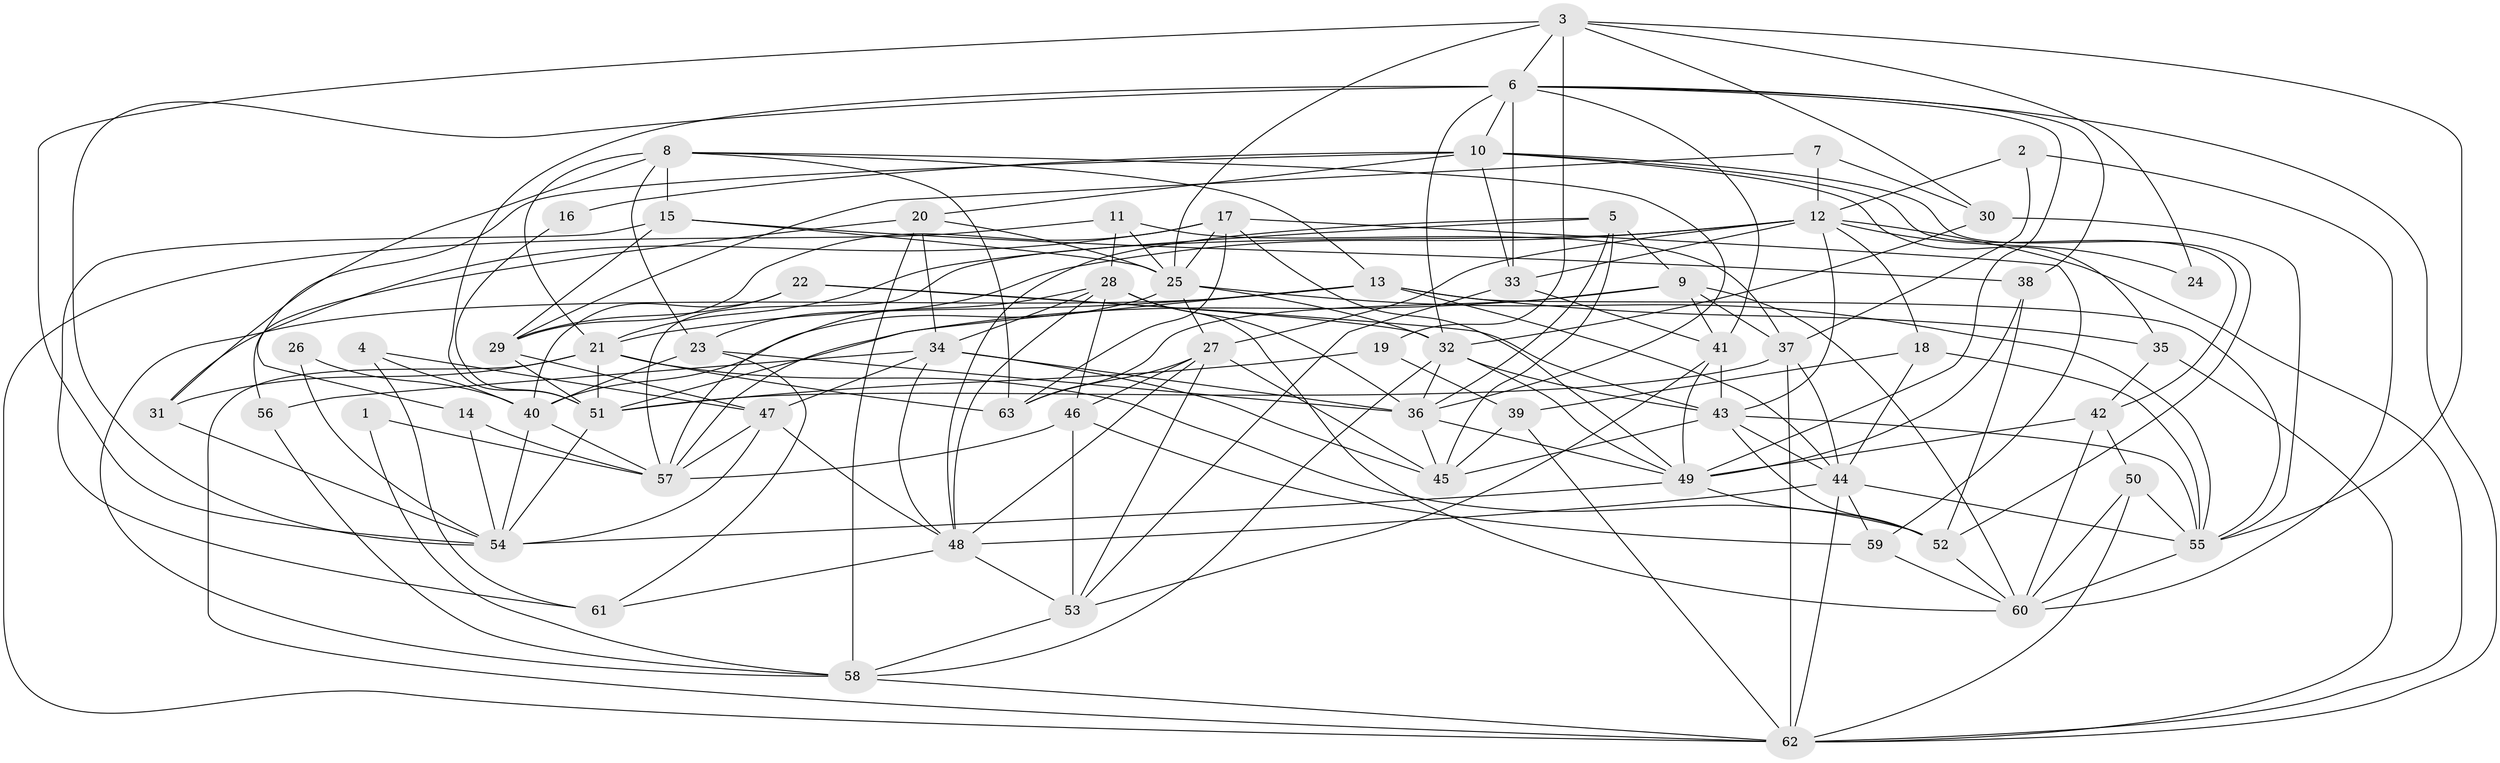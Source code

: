 // original degree distribution, {3: 0.2698412698412698, 5: 0.24603174603174602, 2: 0.14285714285714285, 4: 0.21428571428571427, 6: 0.07936507936507936, 7: 0.03968253968253968, 8: 0.007936507936507936}
// Generated by graph-tools (version 1.1) at 2025/26/03/09/25 03:26:13]
// undirected, 63 vertices, 183 edges
graph export_dot {
graph [start="1"]
  node [color=gray90,style=filled];
  1;
  2;
  3;
  4;
  5;
  6;
  7;
  8;
  9;
  10;
  11;
  12;
  13;
  14;
  15;
  16;
  17;
  18;
  19;
  20;
  21;
  22;
  23;
  24;
  25;
  26;
  27;
  28;
  29;
  30;
  31;
  32;
  33;
  34;
  35;
  36;
  37;
  38;
  39;
  40;
  41;
  42;
  43;
  44;
  45;
  46;
  47;
  48;
  49;
  50;
  51;
  52;
  53;
  54;
  55;
  56;
  57;
  58;
  59;
  60;
  61;
  62;
  63;
  1 -- 57 [weight=1.0];
  1 -- 58 [weight=1.0];
  2 -- 12 [weight=1.0];
  2 -- 37 [weight=1.0];
  2 -- 60 [weight=1.0];
  3 -- 6 [weight=1.0];
  3 -- 19 [weight=1.0];
  3 -- 24 [weight=1.0];
  3 -- 25 [weight=1.0];
  3 -- 30 [weight=1.0];
  3 -- 54 [weight=1.0];
  3 -- 55 [weight=1.0];
  4 -- 40 [weight=1.0];
  4 -- 47 [weight=1.0];
  4 -- 61 [weight=1.0];
  5 -- 9 [weight=1.0];
  5 -- 21 [weight=1.0];
  5 -- 36 [weight=1.0];
  5 -- 45 [weight=1.0];
  5 -- 48 [weight=1.0];
  6 -- 10 [weight=1.0];
  6 -- 32 [weight=1.0];
  6 -- 33 [weight=1.0];
  6 -- 38 [weight=1.0];
  6 -- 41 [weight=1.0];
  6 -- 49 [weight=1.0];
  6 -- 51 [weight=1.0];
  6 -- 54 [weight=1.0];
  6 -- 62 [weight=1.0];
  7 -- 12 [weight=1.0];
  7 -- 29 [weight=1.0];
  7 -- 30 [weight=1.0];
  8 -- 13 [weight=1.0];
  8 -- 15 [weight=1.0];
  8 -- 21 [weight=1.0];
  8 -- 23 [weight=1.0];
  8 -- 31 [weight=1.0];
  8 -- 36 [weight=1.0];
  8 -- 63 [weight=1.0];
  9 -- 37 [weight=1.0];
  9 -- 41 [weight=1.0];
  9 -- 51 [weight=1.0];
  9 -- 60 [weight=1.0];
  9 -- 63 [weight=1.0];
  10 -- 14 [weight=1.0];
  10 -- 16 [weight=1.0];
  10 -- 20 [weight=1.0];
  10 -- 33 [weight=1.0];
  10 -- 35 [weight=1.0];
  10 -- 42 [weight=1.0];
  10 -- 52 [weight=1.0];
  11 -- 25 [weight=1.0];
  11 -- 28 [weight=1.0];
  11 -- 37 [weight=1.0];
  11 -- 62 [weight=1.0];
  12 -- 18 [weight=1.0];
  12 -- 23 [weight=1.0];
  12 -- 24 [weight=1.0];
  12 -- 27 [weight=1.0];
  12 -- 33 [weight=1.0];
  12 -- 43 [weight=1.0];
  12 -- 57 [weight=1.0];
  12 -- 62 [weight=1.0];
  13 -- 21 [weight=1.0];
  13 -- 35 [weight=1.0];
  13 -- 44 [weight=1.0];
  13 -- 55 [weight=1.0];
  13 -- 57 [weight=1.0];
  13 -- 58 [weight=1.0];
  14 -- 54 [weight=1.0];
  14 -- 57 [weight=1.0];
  15 -- 25 [weight=1.0];
  15 -- 29 [weight=1.0];
  15 -- 38 [weight=1.0];
  15 -- 61 [weight=1.0];
  16 -- 51 [weight=1.0];
  17 -- 25 [weight=1.0];
  17 -- 29 [weight=1.0];
  17 -- 31 [weight=2.0];
  17 -- 49 [weight=1.0];
  17 -- 59 [weight=1.0];
  17 -- 63 [weight=1.0];
  18 -- 39 [weight=1.0];
  18 -- 44 [weight=1.0];
  18 -- 55 [weight=1.0];
  19 -- 39 [weight=1.0];
  19 -- 51 [weight=1.0];
  20 -- 25 [weight=1.0];
  20 -- 34 [weight=1.0];
  20 -- 56 [weight=1.0];
  20 -- 58 [weight=1.0];
  21 -- 31 [weight=1.0];
  21 -- 51 [weight=1.0];
  21 -- 52 [weight=1.0];
  21 -- 62 [weight=2.0];
  21 -- 63 [weight=1.0];
  22 -- 29 [weight=1.0];
  22 -- 32 [weight=1.0];
  22 -- 40 [weight=1.0];
  22 -- 43 [weight=1.0];
  23 -- 36 [weight=1.0];
  23 -- 40 [weight=1.0];
  23 -- 61 [weight=1.0];
  25 -- 27 [weight=1.0];
  25 -- 32 [weight=1.0];
  25 -- 40 [weight=1.0];
  25 -- 55 [weight=1.0];
  26 -- 40 [weight=1.0];
  26 -- 54 [weight=1.0];
  27 -- 45 [weight=1.0];
  27 -- 46 [weight=1.0];
  27 -- 48 [weight=1.0];
  27 -- 53 [weight=1.0];
  27 -- 63 [weight=1.0];
  28 -- 34 [weight=1.0];
  28 -- 36 [weight=1.0];
  28 -- 46 [weight=1.0];
  28 -- 48 [weight=1.0];
  28 -- 57 [weight=1.0];
  28 -- 60 [weight=1.0];
  29 -- 47 [weight=1.0];
  29 -- 51 [weight=1.0];
  30 -- 32 [weight=1.0];
  30 -- 55 [weight=1.0];
  31 -- 54 [weight=1.0];
  32 -- 36 [weight=1.0];
  32 -- 43 [weight=1.0];
  32 -- 49 [weight=1.0];
  32 -- 58 [weight=1.0];
  33 -- 41 [weight=1.0];
  33 -- 53 [weight=1.0];
  34 -- 36 [weight=1.0];
  34 -- 45 [weight=1.0];
  34 -- 47 [weight=1.0];
  34 -- 48 [weight=1.0];
  34 -- 56 [weight=1.0];
  35 -- 42 [weight=1.0];
  35 -- 62 [weight=1.0];
  36 -- 45 [weight=1.0];
  36 -- 49 [weight=1.0];
  37 -- 44 [weight=1.0];
  37 -- 51 [weight=1.0];
  37 -- 62 [weight=1.0];
  38 -- 49 [weight=1.0];
  38 -- 52 [weight=1.0];
  39 -- 45 [weight=1.0];
  39 -- 62 [weight=1.0];
  40 -- 54 [weight=1.0];
  40 -- 57 [weight=1.0];
  41 -- 43 [weight=1.0];
  41 -- 49 [weight=1.0];
  41 -- 53 [weight=1.0];
  42 -- 49 [weight=1.0];
  42 -- 50 [weight=1.0];
  42 -- 60 [weight=1.0];
  43 -- 44 [weight=1.0];
  43 -- 45 [weight=1.0];
  43 -- 52 [weight=1.0];
  43 -- 55 [weight=1.0];
  44 -- 48 [weight=1.0];
  44 -- 55 [weight=1.0];
  44 -- 59 [weight=1.0];
  44 -- 62 [weight=1.0];
  46 -- 53 [weight=1.0];
  46 -- 57 [weight=1.0];
  46 -- 59 [weight=1.0];
  47 -- 48 [weight=1.0];
  47 -- 54 [weight=1.0];
  47 -- 57 [weight=1.0];
  48 -- 53 [weight=2.0];
  48 -- 61 [weight=1.0];
  49 -- 52 [weight=1.0];
  49 -- 54 [weight=1.0];
  50 -- 55 [weight=2.0];
  50 -- 60 [weight=1.0];
  50 -- 62 [weight=1.0];
  51 -- 54 [weight=2.0];
  52 -- 60 [weight=1.0];
  53 -- 58 [weight=1.0];
  55 -- 60 [weight=1.0];
  56 -- 58 [weight=1.0];
  58 -- 62 [weight=1.0];
  59 -- 60 [weight=1.0];
}
